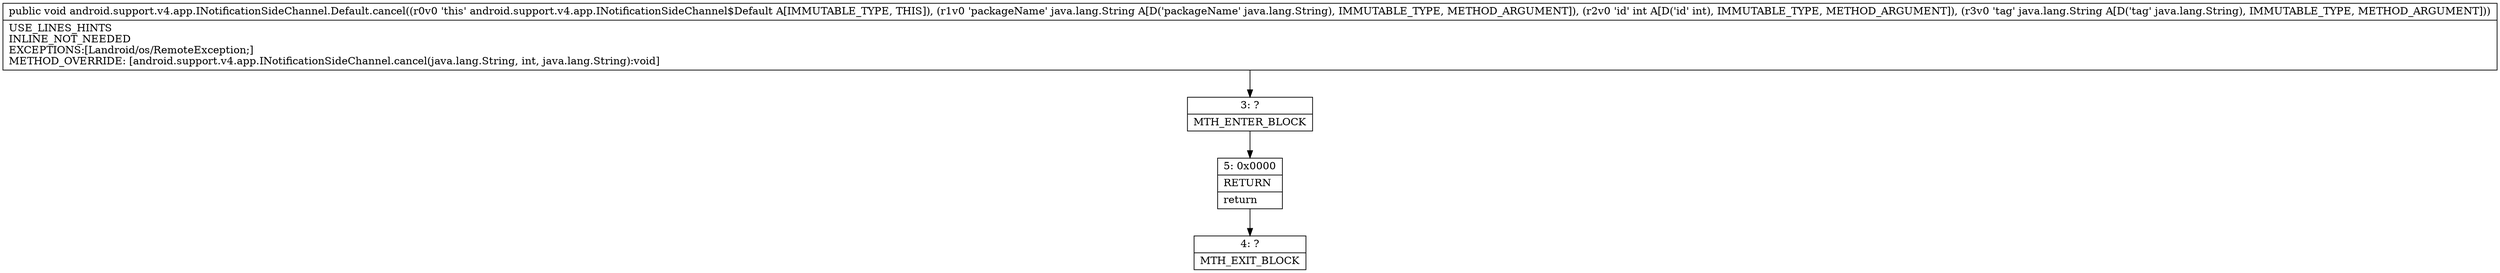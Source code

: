 digraph "CFG forandroid.support.v4.app.INotificationSideChannel.Default.cancel(Ljava\/lang\/String;ILjava\/lang\/String;)V" {
Node_3 [shape=record,label="{3\:\ ?|MTH_ENTER_BLOCK\l}"];
Node_5 [shape=record,label="{5\:\ 0x0000|RETURN\l|return\l}"];
Node_4 [shape=record,label="{4\:\ ?|MTH_EXIT_BLOCK\l}"];
MethodNode[shape=record,label="{public void android.support.v4.app.INotificationSideChannel.Default.cancel((r0v0 'this' android.support.v4.app.INotificationSideChannel$Default A[IMMUTABLE_TYPE, THIS]), (r1v0 'packageName' java.lang.String A[D('packageName' java.lang.String), IMMUTABLE_TYPE, METHOD_ARGUMENT]), (r2v0 'id' int A[D('id' int), IMMUTABLE_TYPE, METHOD_ARGUMENT]), (r3v0 'tag' java.lang.String A[D('tag' java.lang.String), IMMUTABLE_TYPE, METHOD_ARGUMENT]))  | USE_LINES_HINTS\lINLINE_NOT_NEEDED\lEXCEPTIONS:[Landroid\/os\/RemoteException;]\lMETHOD_OVERRIDE: [android.support.v4.app.INotificationSideChannel.cancel(java.lang.String, int, java.lang.String):void]\l}"];
MethodNode -> Node_3;Node_3 -> Node_5;
Node_5 -> Node_4;
}

